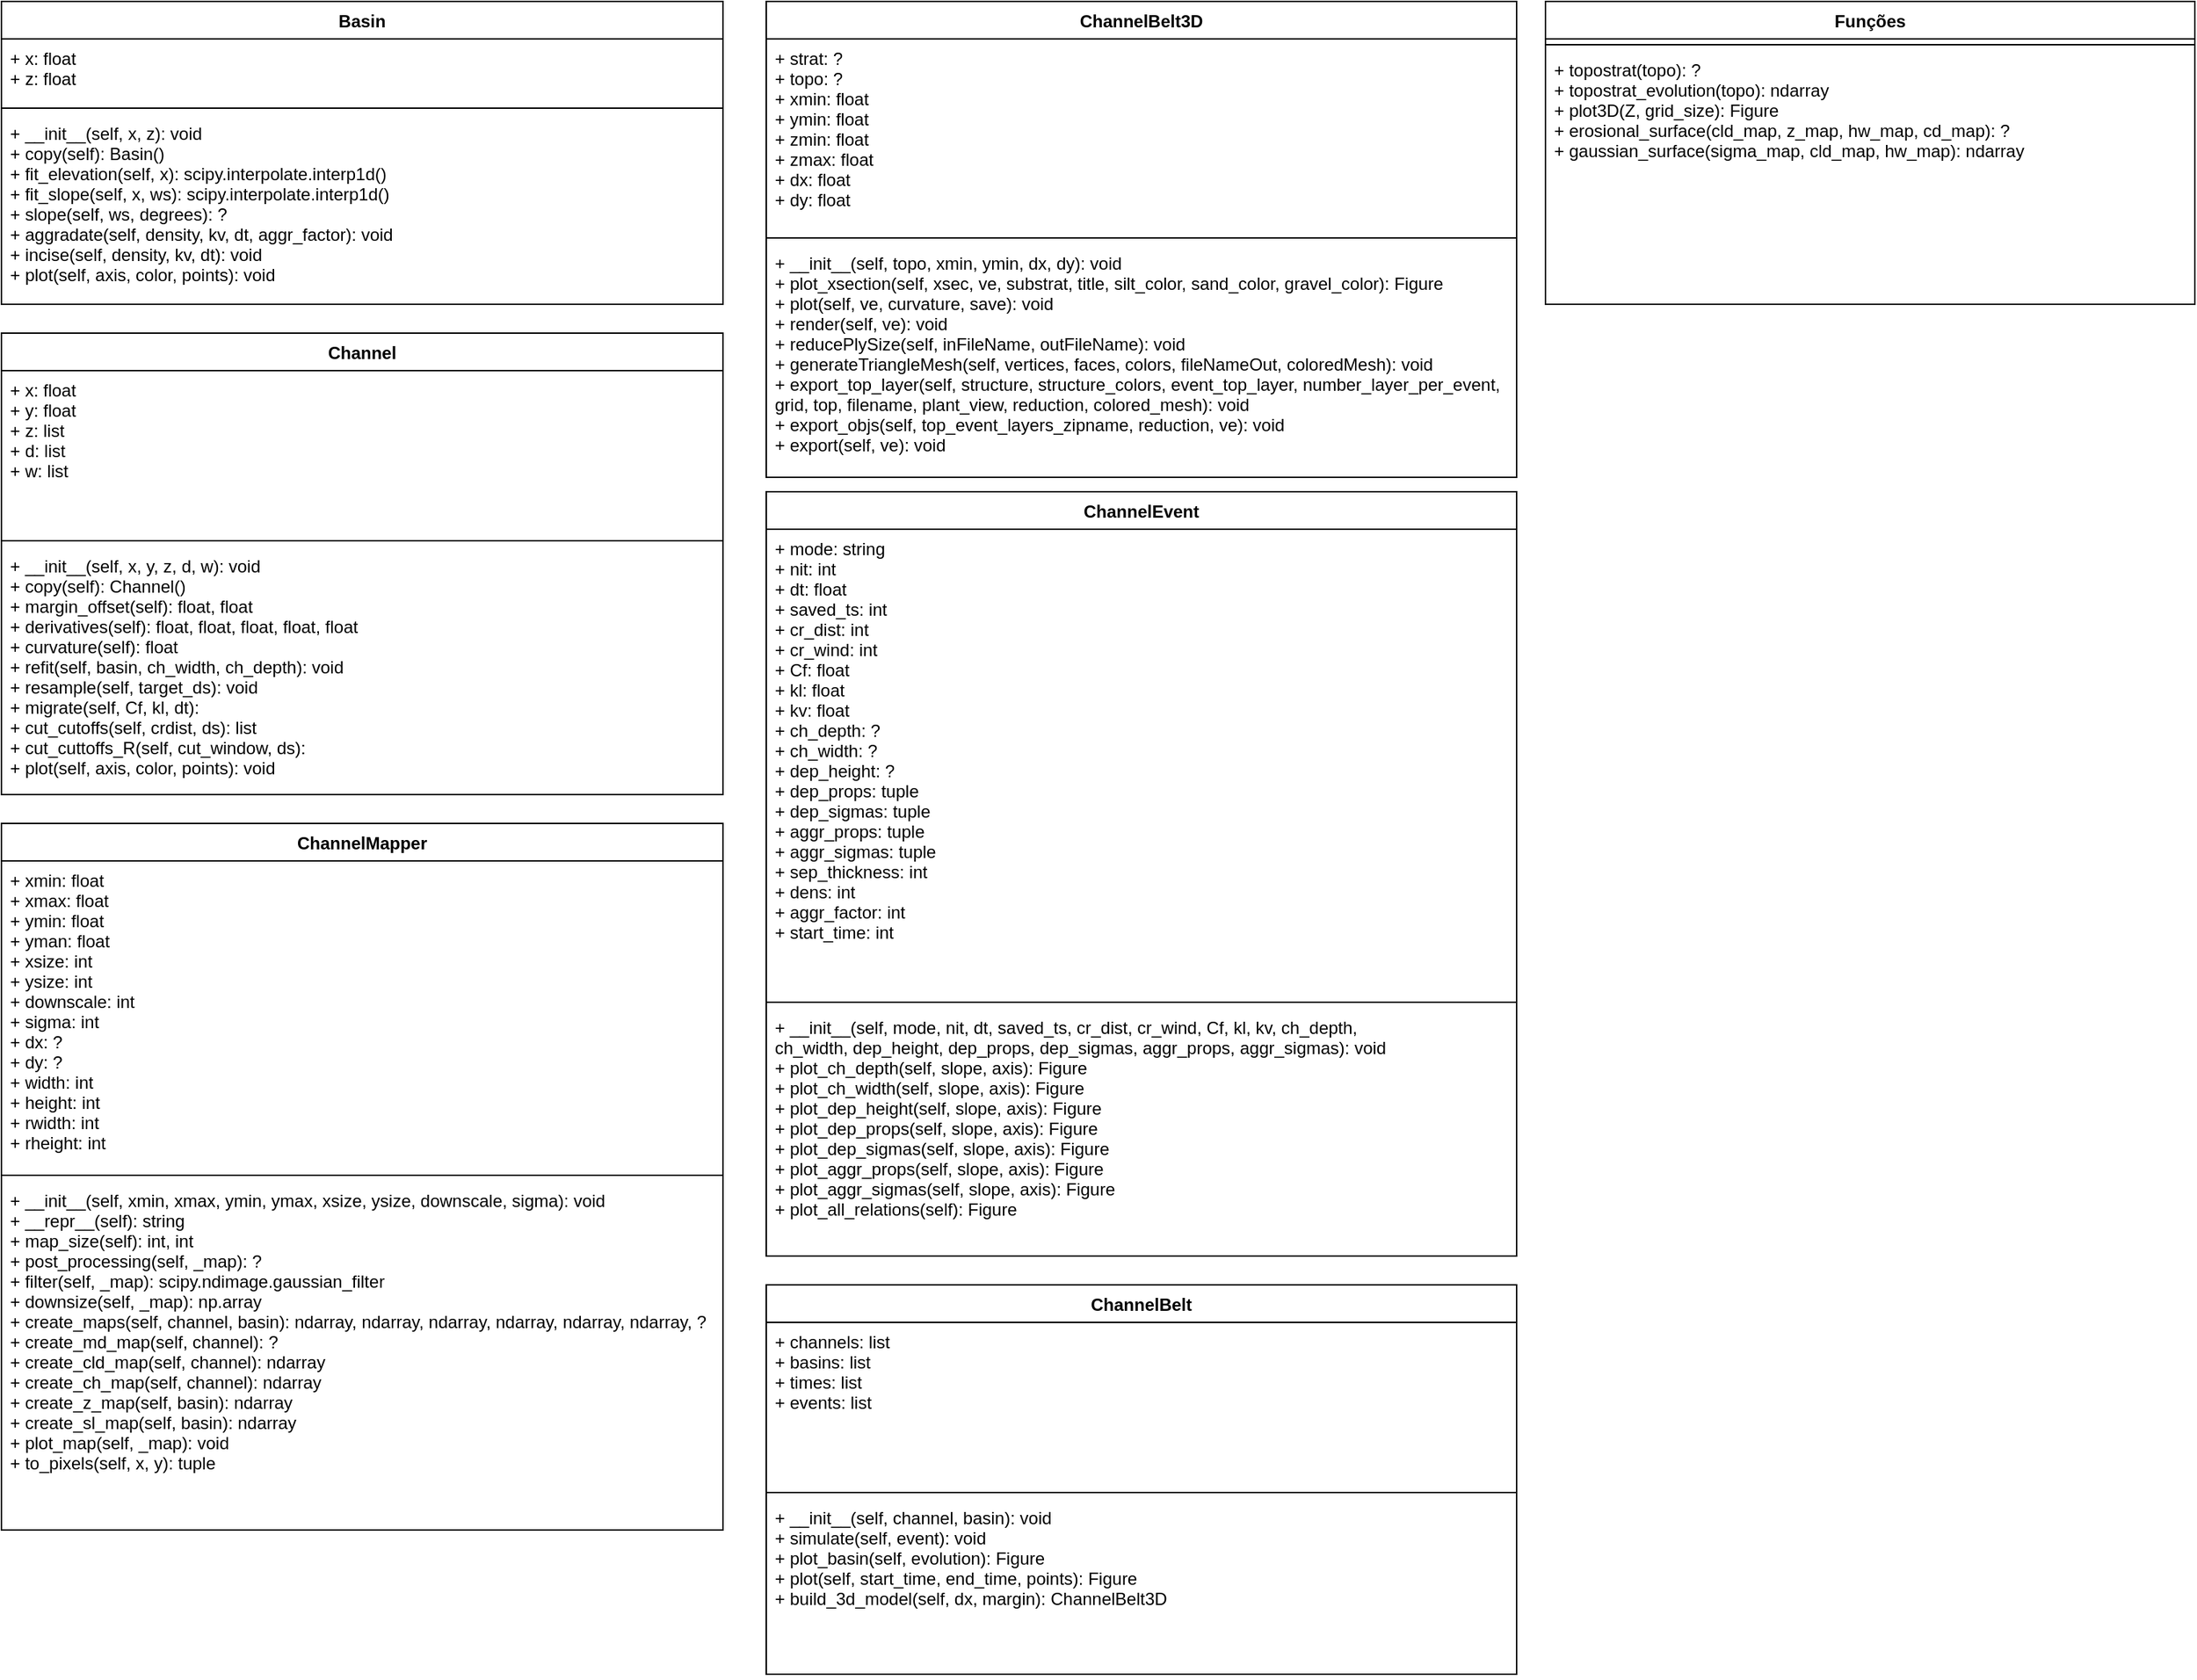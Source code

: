 <mxfile version="18.0.1" type="device" pages="3"><diagram id="bA3BXmwAqKgMqp90AmTi" name="meanderpy-classes"><mxGraphModel dx="1422" dy="1265" grid="1" gridSize="10" guides="1" tooltips="1" connect="1" arrows="1" fold="1" page="0" pageScale="1" pageWidth="850" pageHeight="1100" math="0" shadow="0"><root><mxCell id="0"/><mxCell id="1" parent="0"/><mxCell id="NzDVO6YcpJ-1LxDoP3iM-1" value="Basin" style="swimlane;fontStyle=1;align=center;verticalAlign=top;childLayout=stackLayout;horizontal=1;startSize=26;horizontalStack=0;resizeParent=1;resizeParentMax=0;resizeLast=0;collapsible=1;marginBottom=0;" parent="1" vertex="1"><mxGeometry x="40" y="-80" width="500" height="210" as="geometry"><mxRectangle x="40" y="40" width="70" height="26" as="alternateBounds"/></mxGeometry></mxCell><mxCell id="NzDVO6YcpJ-1LxDoP3iM-2" value="+ x: float&#10;+ z: float" style="text;strokeColor=none;fillColor=none;align=left;verticalAlign=top;spacingLeft=4;spacingRight=4;overflow=hidden;rotatable=0;points=[[0,0.5],[1,0.5]];portConstraint=eastwest;fontStyle=0" parent="NzDVO6YcpJ-1LxDoP3iM-1" vertex="1"><mxGeometry y="26" width="500" height="44" as="geometry"/></mxCell><mxCell id="NzDVO6YcpJ-1LxDoP3iM-3" value="" style="line;strokeWidth=1;fillColor=none;align=left;verticalAlign=middle;spacingTop=-1;spacingLeft=3;spacingRight=3;rotatable=0;labelPosition=right;points=[];portConstraint=eastwest;" parent="NzDVO6YcpJ-1LxDoP3iM-1" vertex="1"><mxGeometry y="70" width="500" height="8" as="geometry"/></mxCell><mxCell id="NzDVO6YcpJ-1LxDoP3iM-4" value="+ __init__(self, x, z): void&#10;+ copy(self): Basin()&#10;+ fit_elevation(self, x): scipy.interpolate.interp1d()&#10;+ fit_slope(self, x, ws): scipy.interpolate.interp1d()&#10;+ slope(self, ws, degrees): ?&#10;+ aggradate(self, density, kv, dt, aggr_factor): void&#10;+ incise(self, density, kv, dt): void&#10;+ plot(self, axis, color, points): void&#10;&#10;" style="text;strokeColor=none;fillColor=none;align=left;verticalAlign=top;spacingLeft=4;spacingRight=4;overflow=hidden;rotatable=0;points=[[0,0.5],[1,0.5]];portConstraint=eastwest;fontStyle=0" parent="NzDVO6YcpJ-1LxDoP3iM-1" vertex="1"><mxGeometry y="78" width="500" height="132" as="geometry"/></mxCell><mxCell id="5RYWLEer1HAJKD5y5F62-2" value="Channel" style="swimlane;fontStyle=1;align=center;verticalAlign=top;childLayout=stackLayout;horizontal=1;startSize=26;horizontalStack=0;resizeParent=1;resizeParentMax=0;resizeLast=0;collapsible=1;marginBottom=0;" parent="1" vertex="1"><mxGeometry x="40" y="150" width="500" height="320" as="geometry"><mxRectangle x="40" y="40" width="70" height="26" as="alternateBounds"/></mxGeometry></mxCell><mxCell id="5RYWLEer1HAJKD5y5F62-3" value="+ x: float&#10;+ y: float&#10;+ z: list&#10;+ d: list&#10;+ w: list" style="text;strokeColor=none;fillColor=none;align=left;verticalAlign=top;spacingLeft=4;spacingRight=4;overflow=hidden;rotatable=0;points=[[0,0.5],[1,0.5]];portConstraint=eastwest;fontStyle=0" parent="5RYWLEer1HAJKD5y5F62-2" vertex="1"><mxGeometry y="26" width="500" height="114" as="geometry"/></mxCell><mxCell id="5RYWLEer1HAJKD5y5F62-4" value="" style="line;strokeWidth=1;fillColor=none;align=left;verticalAlign=middle;spacingTop=-1;spacingLeft=3;spacingRight=3;rotatable=0;labelPosition=right;points=[];portConstraint=eastwest;" parent="5RYWLEer1HAJKD5y5F62-2" vertex="1"><mxGeometry y="140" width="500" height="8" as="geometry"/></mxCell><mxCell id="5RYWLEer1HAJKD5y5F62-5" value="+ __init__(self, x, y, z, d, w): void&#10;+ copy(self): Channel()&#10;+ margin_offset(self): float, float&#10;+ derivatives(self): float, float, float, float, float&#10;+ curvature(self): float&#10;+ refit(self, basin, ch_width, ch_depth): void&#10;+ resample(self, target_ds): void&#10;+ migrate(self, Cf, kl, dt):&#10;+ cut_cutoffs(self, crdist, ds): list&#10;+ cut_cuttoffs_R(self, cut_window, ds):&#10;+ plot(self, axis, color, points): void&#10;" style="text;strokeColor=none;fillColor=none;align=left;verticalAlign=top;spacingLeft=4;spacingRight=4;overflow=hidden;rotatable=0;points=[[0,0.5],[1,0.5]];portConstraint=eastwest;fontStyle=0" parent="5RYWLEer1HAJKD5y5F62-2" vertex="1"><mxGeometry y="148" width="500" height="172" as="geometry"/></mxCell><mxCell id="5RYWLEer1HAJKD5y5F62-9" value="ChannelMapper" style="swimlane;fontStyle=1;align=center;verticalAlign=top;childLayout=stackLayout;horizontal=1;startSize=26;horizontalStack=0;resizeParent=1;resizeParentMax=0;resizeLast=0;collapsible=1;marginBottom=0;" parent="1" vertex="1"><mxGeometry x="40" y="490" width="500" height="490" as="geometry"><mxRectangle x="40" y="40" width="70" height="26" as="alternateBounds"/></mxGeometry></mxCell><mxCell id="5RYWLEer1HAJKD5y5F62-10" value="+ xmin: float&#10;+ xmax: float&#10;+ ymin: float&#10;+ yman: float&#10;+ xsize: int&#10;+ ysize: int&#10;+ downscale: int&#10;+ sigma: int&#10;+ dx: ?&#10;+ dy: ?&#10;+ width: int&#10;+ height: int&#10;+ rwidth: int&#10;+ rheight: int" style="text;strokeColor=none;fillColor=none;align=left;verticalAlign=top;spacingLeft=4;spacingRight=4;overflow=hidden;rotatable=0;points=[[0,0.5],[1,0.5]];portConstraint=eastwest;fontStyle=0" parent="5RYWLEer1HAJKD5y5F62-9" vertex="1"><mxGeometry y="26" width="500" height="214" as="geometry"/></mxCell><mxCell id="5RYWLEer1HAJKD5y5F62-11" value="" style="line;strokeWidth=1;fillColor=none;align=left;verticalAlign=middle;spacingTop=-1;spacingLeft=3;spacingRight=3;rotatable=0;labelPosition=right;points=[];portConstraint=eastwest;" parent="5RYWLEer1HAJKD5y5F62-9" vertex="1"><mxGeometry y="240" width="500" height="8" as="geometry"/></mxCell><mxCell id="5RYWLEer1HAJKD5y5F62-12" value="+ __init__(self, xmin, xmax, ymin, ymax, xsize, ysize, downscale, sigma): void&#10;+ __repr__(self): string&#10;+ map_size(self): int, int&#10;+ post_processing(self, _map): ?&#10;+ filter(self, _map): scipy.ndimage.gaussian_filter&#10;+ downsize(self, _map): np.array&#10;+ create_maps(self, channel, basin): ndarray, ndarray, ndarray, ndarray, ndarray, ndarray, ?&#10;+ create_md_map(self, channel): ?&#10;+ create_cld_map(self, channel): ndarray&#10;+ create_ch_map(self, channel): ndarray&#10;+ create_z_map(self, basin): ndarray&#10;+ create_sl_map(self, basin): ndarray&#10;+ plot_map(self, _map): void&#10;+ to_pixels(self, x, y): tuple" style="text;strokeColor=none;fillColor=none;align=left;verticalAlign=top;spacingLeft=4;spacingRight=4;overflow=hidden;rotatable=0;points=[[0,0.5],[1,0.5]];portConstraint=eastwest;fontStyle=0" parent="5RYWLEer1HAJKD5y5F62-9" vertex="1"><mxGeometry y="248" width="500" height="242" as="geometry"/></mxCell><mxCell id="5RYWLEer1HAJKD5y5F62-13" value="Funções" style="swimlane;fontStyle=1;align=center;verticalAlign=top;childLayout=stackLayout;horizontal=1;startSize=26;horizontalStack=0;resizeParent=1;resizeParentMax=0;resizeLast=0;collapsible=1;marginBottom=0;" parent="1" vertex="1"><mxGeometry x="1110" y="-80" width="450" height="210" as="geometry"><mxRectangle x="40" y="40" width="70" height="26" as="alternateBounds"/></mxGeometry></mxCell><mxCell id="5RYWLEer1HAJKD5y5F62-15" value="" style="line;strokeWidth=1;fillColor=none;align=left;verticalAlign=middle;spacingTop=-1;spacingLeft=3;spacingRight=3;rotatable=0;labelPosition=right;points=[];portConstraint=eastwest;" parent="5RYWLEer1HAJKD5y5F62-13" vertex="1"><mxGeometry y="26" width="450" height="8" as="geometry"/></mxCell><mxCell id="5RYWLEer1HAJKD5y5F62-16" value="+ topostrat(topo): ?&#10;+ topostrat_evolution(topo): ndarray&#10;+ plot3D(Z, grid_size): Figure&#10;+ erosional_surface(cld_map, z_map, hw_map, cd_map): ?&#10;+ gaussian_surface(sigma_map, cld_map, hw_map): ndarray" style="text;strokeColor=none;fillColor=none;align=left;verticalAlign=top;spacingLeft=4;spacingRight=4;overflow=hidden;rotatable=0;points=[[0,0.5],[1,0.5]];portConstraint=eastwest;fontStyle=0" parent="5RYWLEer1HAJKD5y5F62-13" vertex="1"><mxGeometry y="34" width="450" height="176" as="geometry"/></mxCell><mxCell id="gbvBqNrmh7oZybf7pAD2-1" value="ChannelEvent" style="swimlane;fontStyle=1;align=center;verticalAlign=top;childLayout=stackLayout;horizontal=1;startSize=26;horizontalStack=0;resizeParent=1;resizeParentMax=0;resizeLast=0;collapsible=1;marginBottom=0;" parent="1" vertex="1"><mxGeometry x="570" y="260" width="520" height="530" as="geometry"><mxRectangle x="40" y="40" width="70" height="26" as="alternateBounds"/></mxGeometry></mxCell><mxCell id="gbvBqNrmh7oZybf7pAD2-2" value="+ mode: string&#10;+ nit: int&#10;+ dt: float&#10;+ saved_ts: int&#10;+ cr_dist: int&#10;+ cr_wind: int&#10;+ Cf: float&#10;+ kl: float&#10;+ kv: float&#10;+ ch_depth: ?&#10;+ ch_width: ?&#10;+ dep_height: ?&#10;+ dep_props: tuple&#10;+ dep_sigmas: tuple&#10;+ aggr_props: tuple&#10;+ aggr_sigmas: tuple&#10;+ sep_thickness: int&#10;+ dens: int&#10;+ aggr_factor: int&#10;+ start_time: int" style="text;strokeColor=none;fillColor=none;align=left;verticalAlign=top;spacingLeft=4;spacingRight=4;overflow=hidden;rotatable=0;points=[[0,0.5],[1,0.5]];portConstraint=eastwest;fontStyle=0" parent="gbvBqNrmh7oZybf7pAD2-1" vertex="1"><mxGeometry y="26" width="520" height="324" as="geometry"/></mxCell><mxCell id="gbvBqNrmh7oZybf7pAD2-3" value="" style="line;strokeWidth=1;fillColor=none;align=left;verticalAlign=middle;spacingTop=-1;spacingLeft=3;spacingRight=3;rotatable=0;labelPosition=right;points=[];portConstraint=eastwest;" parent="gbvBqNrmh7oZybf7pAD2-1" vertex="1"><mxGeometry y="350" width="520" height="8" as="geometry"/></mxCell><mxCell id="gbvBqNrmh7oZybf7pAD2-4" value="+ __init__(self, mode, nit, dt, saved_ts, cr_dist, cr_wind, Cf, kl, kv, ch_depth,&#10;ch_width, dep_height, dep_props, dep_sigmas, aggr_props, aggr_sigmas): void&#10;+ plot_ch_depth(self, slope, axis): Figure&#10;+ plot_ch_width(self, slope, axis): Figure&#10;+ plot_dep_height(self, slope, axis): Figure&#10;+ plot_dep_props(self, slope, axis): Figure&#10;+ plot_dep_sigmas(self, slope, axis): Figure&#10;+ plot_aggr_props(self, slope, axis): Figure&#10;+ plot_aggr_sigmas(self, slope, axis): Figure&#10;+ plot_all_relations(self): Figure" style="text;strokeColor=none;fillColor=none;align=left;verticalAlign=top;spacingLeft=4;spacingRight=4;overflow=hidden;rotatable=0;points=[[0,0.5],[1,0.5]];portConstraint=eastwest;fontStyle=0" parent="gbvBqNrmh7oZybf7pAD2-1" vertex="1"><mxGeometry y="358" width="520" height="172" as="geometry"/></mxCell><mxCell id="gbvBqNrmh7oZybf7pAD2-6" value="ChannelBelt" style="swimlane;fontStyle=1;align=center;verticalAlign=top;childLayout=stackLayout;horizontal=1;startSize=26;horizontalStack=0;resizeParent=1;resizeParentMax=0;resizeLast=0;collapsible=1;marginBottom=0;" parent="1" vertex="1"><mxGeometry x="570" y="810" width="520" height="270" as="geometry"><mxRectangle x="40" y="40" width="70" height="26" as="alternateBounds"/></mxGeometry></mxCell><mxCell id="gbvBqNrmh7oZybf7pAD2-7" value="+ channels: list&#10;+ basins: list&#10;+ times: list&#10;+ events: list" style="text;strokeColor=none;fillColor=none;align=left;verticalAlign=top;spacingLeft=4;spacingRight=4;overflow=hidden;rotatable=0;points=[[0,0.5],[1,0.5]];portConstraint=eastwest;fontStyle=0" parent="gbvBqNrmh7oZybf7pAD2-6" vertex="1"><mxGeometry y="26" width="520" height="114" as="geometry"/></mxCell><mxCell id="gbvBqNrmh7oZybf7pAD2-8" value="" style="line;strokeWidth=1;fillColor=none;align=left;verticalAlign=middle;spacingTop=-1;spacingLeft=3;spacingRight=3;rotatable=0;labelPosition=right;points=[];portConstraint=eastwest;" parent="gbvBqNrmh7oZybf7pAD2-6" vertex="1"><mxGeometry y="140" width="520" height="8" as="geometry"/></mxCell><mxCell id="gbvBqNrmh7oZybf7pAD2-9" value="+ __init__(self, channel, basin): void&#10;+ simulate(self, event): void&#10;+ plot_basin(self, evolution): Figure&#10;+ plot(self, start_time, end_time, points): Figure&#10;+ build_3d_model(self, dx, margin): ChannelBelt3D" style="text;strokeColor=none;fillColor=none;align=left;verticalAlign=top;spacingLeft=4;spacingRight=4;overflow=hidden;rotatable=0;points=[[0,0.5],[1,0.5]];portConstraint=eastwest;fontStyle=0" parent="gbvBqNrmh7oZybf7pAD2-6" vertex="1"><mxGeometry y="148" width="520" height="122" as="geometry"/></mxCell><mxCell id="gbvBqNrmh7oZybf7pAD2-10" value="ChannelBelt3D" style="swimlane;fontStyle=1;align=center;verticalAlign=top;childLayout=stackLayout;horizontal=1;startSize=26;horizontalStack=0;resizeParent=1;resizeParentMax=0;resizeLast=0;collapsible=1;marginBottom=0;" parent="1" vertex="1"><mxGeometry x="570" y="-80" width="520" height="330" as="geometry"><mxRectangle x="40" y="40" width="70" height="26" as="alternateBounds"/></mxGeometry></mxCell><mxCell id="gbvBqNrmh7oZybf7pAD2-11" value="+ strat: ?&#10;+ topo: ?&#10;+ xmin: float&#10;+ ymin: float&#10;+ zmin: float&#10;+ zmax: float&#10;+ dx: float&#10;+ dy: float&#10;" style="text;strokeColor=none;fillColor=none;align=left;verticalAlign=top;spacingLeft=4;spacingRight=4;overflow=hidden;rotatable=0;points=[[0,0.5],[1,0.5]];portConstraint=eastwest;fontStyle=0" parent="gbvBqNrmh7oZybf7pAD2-10" vertex="1"><mxGeometry y="26" width="520" height="134" as="geometry"/></mxCell><mxCell id="gbvBqNrmh7oZybf7pAD2-12" value="" style="line;strokeWidth=1;fillColor=none;align=left;verticalAlign=middle;spacingTop=-1;spacingLeft=3;spacingRight=3;rotatable=0;labelPosition=right;points=[];portConstraint=eastwest;" parent="gbvBqNrmh7oZybf7pAD2-10" vertex="1"><mxGeometry y="160" width="520" height="8" as="geometry"/></mxCell><mxCell id="gbvBqNrmh7oZybf7pAD2-13" value="+ __init__(self, topo, xmin, ymin, dx, dy): void&#10;+ plot_xsection(self, xsec, ve, substrat, title, silt_color, sand_color, gravel_color): Figure&#10;+ plot(self, ve, curvature, save): void&#10;+ render(self, ve): void&#10;+ reducePlySize(self, inFileName, outFileName): void&#10;+ generateTriangleMesh(self, vertices, faces, colors, fileNameOut, coloredMesh): void&#10;+ export_top_layer(self, structure, structure_colors, event_top_layer, number_layer_per_event, &#10;grid, top, filename, plant_view, reduction, colored_mesh): void&#10;+ export_objs(self, top_event_layers_zipname, reduction, ve): void&#10;+ export(self, ve): void" style="text;strokeColor=none;fillColor=none;align=left;verticalAlign=top;spacingLeft=4;spacingRight=4;overflow=hidden;rotatable=0;points=[[0,0.5],[1,0.5]];portConstraint=eastwest;fontStyle=0" parent="gbvBqNrmh7oZybf7pAD2-10" vertex="1"><mxGeometry y="168" width="520" height="162" as="geometry"/></mxCell></root></mxGraphModel></diagram><diagram id="_IzMGH3YBuGIJVSuk3Iy" name="runner-classes"><mxGraphModel dx="1422" dy="865" grid="1" gridSize="10" guides="1" tooltips="1" connect="1" arrows="1" fold="1" page="1" pageScale="1" pageWidth="827" pageHeight="1169" math="0" shadow="0"><root><mxCell id="0"/><mxCell id="1" parent="0"/><mxCell id="AhbICAMQeEcDUj6Y3TzC-1" value="Functions" style="swimlane;fontStyle=1;align=center;verticalAlign=top;childLayout=stackLayout;horizontal=1;startSize=26;horizontalStack=0;resizeParent=1;resizeParentMax=0;resizeLast=0;collapsible=1;marginBottom=0;" vertex="1" parent="1"><mxGeometry x="40" y="40" width="350" height="140" as="geometry"/></mxCell><mxCell id="AhbICAMQeEcDUj6Y3TzC-3" value="" style="line;strokeWidth=1;fillColor=none;align=left;verticalAlign=middle;spacingTop=-1;spacingLeft=3;spacingRight=3;rotatable=0;labelPosition=right;points=[];portConstraint=eastwest;" vertex="1" parent="AhbICAMQeEcDUj6Y3TzC-1"><mxGeometry y="26" width="350" height="8" as="geometry"/></mxCell><mxCell id="AhbICAMQeEcDUj6Y3TzC-4" value="+ create_tabular_param(param): si.interp1d&#10;+ correctRoots(rootsX, rootsY, yMin, yMax): float, float&#10;+ b_spline_eval(param, l, dx, degree): list, list&#10;+ plot2D(x, y, title, ylabel): void&#10;+ zipFilesInDir(dirName, zipFileName, filter): void" style="text;strokeColor=none;fillColor=none;align=left;verticalAlign=top;spacingLeft=4;spacingRight=4;overflow=hidden;rotatable=0;points=[[0,0.5],[1,0.5]];portConstraint=eastwest;" vertex="1" parent="AhbICAMQeEcDUj6Y3TzC-1"><mxGeometry y="34" width="350" height="106" as="geometry"/></mxCell></root></mxGraphModel></diagram><diagram id="HIRai2JmzJe5JVoNpAnY" name="meanderpy-activity"><mxGraphModel dx="1422" dy="865" grid="1" gridSize="10" guides="1" tooltips="1" connect="1" arrows="1" fold="1" page="0" pageScale="1" pageWidth="827" pageHeight="1169" math="0" shadow="0"><root><mxCell id="0"/><mxCell id="1" parent="0"/><mxCell id="5ov6-PPb3FMFtUJs8cAd-4" value="Begin&lt;br&gt;(runner.py)" style="text;html=1;strokeColor=none;fillColor=none;align=center;verticalAlign=middle;whiteSpace=wrap;rounded=0;" vertex="1" parent="1"><mxGeometry x="430" y="20" width="60" height="30" as="geometry"/></mxCell><mxCell id="5ov6-PPb3FMFtUJs8cAd-7" style="edgeStyle=orthogonalEdgeStyle;rounded=0;orthogonalLoop=1;jettySize=auto;html=1;exitX=0.5;exitY=1;exitDx=0;exitDy=0;" edge="1" parent="1" source="5ov6-PPb3FMFtUJs8cAd-6"><mxGeometry relative="1" as="geometry"><mxPoint x="390" y="80" as="targetPoint"/></mxGeometry></mxCell><mxCell id="5ov6-PPb3FMFtUJs8cAd-6" value="" style="ellipse;whiteSpace=wrap;html=1;aspect=fixed;" vertex="1" parent="1"><mxGeometry x="380" y="30" width="20" height="20" as="geometry"/></mxCell><mxCell id="5ov6-PPb3FMFtUJs8cAd-9" style="edgeStyle=orthogonalEdgeStyle;rounded=0;orthogonalLoop=1;jettySize=auto;html=1;" edge="1" parent="1" source="5ov6-PPb3FMFtUJs8cAd-8" target="5ov6-PPb3FMFtUJs8cAd-10"><mxGeometry relative="1" as="geometry"><mxPoint x="390" y="180" as="targetPoint"/></mxGeometry></mxCell><mxCell id="5ov6-PPb3FMFtUJs8cAd-8" value="Load channels, events and config JSON files" style="rounded=0;whiteSpace=wrap;html=1;" vertex="1" parent="1"><mxGeometry x="330" y="80" width="120" height="60" as="geometry"/></mxCell><mxCell id="5ov6-PPb3FMFtUJs8cAd-11" style="edgeStyle=orthogonalEdgeStyle;rounded=0;orthogonalLoop=1;jettySize=auto;html=1;" edge="1" parent="1" source="5ov6-PPb3FMFtUJs8cAd-10"><mxGeometry relative="1" as="geometry"><mxPoint x="390" y="280" as="targetPoint"/></mxGeometry></mxCell><mxCell id="5ov6-PPb3FMFtUJs8cAd-10" value="Load width, length, elevation, sinuosity, slope, channel(x,y), basin(x,z) and preview from JSON" style="rounded=0;whiteSpace=wrap;html=1;" vertex="1" parent="1"><mxGeometry x="330" y="170" width="120" height="80" as="geometry"/></mxCell><mxCell id="5ov6-PPb3FMFtUJs8cAd-14" style="edgeStyle=orthogonalEdgeStyle;rounded=0;orthogonalLoop=1;jettySize=auto;html=1;" edge="1" parent="1" source="5ov6-PPb3FMFtUJs8cAd-13"><mxGeometry relative="1" as="geometry"><mxPoint x="260" y="320" as="targetPoint"/></mxGeometry></mxCell><mxCell id="5ov6-PPb3FMFtUJs8cAd-15" style="edgeStyle=orthogonalEdgeStyle;rounded=0;orthogonalLoop=1;jettySize=auto;html=1;" edge="1" parent="1" source="5ov6-PPb3FMFtUJs8cAd-13"><mxGeometry relative="1" as="geometry"><mxPoint x="390" y="400" as="targetPoint"/></mxGeometry></mxCell><mxCell id="5ov6-PPb3FMFtUJs8cAd-13" value="" style="rhombus;whiteSpace=wrap;html=1;" vertex="1" parent="1"><mxGeometry x="350" y="280" width="80" height="80" as="geometry"/></mxCell><mxCell id="5ov6-PPb3FMFtUJs8cAd-17" value="preview == False" style="text;html=1;strokeColor=none;fillColor=none;align=center;verticalAlign=middle;whiteSpace=wrap;rounded=0;" vertex="1" parent="1"><mxGeometry x="390" y="360" width="110" height="30" as="geometry"/></mxCell><mxCell id="5ov6-PPb3FMFtUJs8cAd-18" value="preview == True" style="text;html=1;strokeColor=none;fillColor=none;align=center;verticalAlign=middle;whiteSpace=wrap;rounded=0;" vertex="1" parent="1"><mxGeometry x="270" y="289" width="90" height="30" as="geometry"/></mxCell><mxCell id="5ov6-PPb3FMFtUJs8cAd-21" style="edgeStyle=orthogonalEdgeStyle;rounded=0;orthogonalLoop=1;jettySize=auto;html=1;entryX=0.5;entryY=0;entryDx=0;entryDy=0;" edge="1" parent="1" source="5ov6-PPb3FMFtUJs8cAd-19" target="5ov6-PPb3FMFtUJs8cAd-22"><mxGeometry relative="1" as="geometry"><mxPoint x="200" y="400" as="targetPoint"/></mxGeometry></mxCell><mxCell id="5ov6-PPb3FMFtUJs8cAd-19" value="Plot 2D (matplotlib) using channel and basin" style="rounded=0;whiteSpace=wrap;html=1;" vertex="1" parent="1"><mxGeometry x="140" y="290" width="120" height="60" as="geometry"/></mxCell><mxCell id="5ov6-PPb3FMFtUJs8cAd-25" style="edgeStyle=orthogonalEdgeStyle;rounded=0;orthogonalLoop=1;jettySize=auto;html=1;" edge="1" parent="1" source="5ov6-PPb3FMFtUJs8cAd-20"><mxGeometry relative="1" as="geometry"><mxPoint x="390" y="500" as="targetPoint"/></mxGeometry></mxCell><mxCell id="5ov6-PPb3FMFtUJs8cAd-20" value="channel = mp.Channel()" style="rounded=0;whiteSpace=wrap;html=1;" vertex="1" parent="1"><mxGeometry x="330" y="400" width="120" height="60" as="geometry"/></mxCell><mxCell id="5ov6-PPb3FMFtUJs8cAd-24" style="edgeStyle=orthogonalEdgeStyle;rounded=0;orthogonalLoop=1;jettySize=auto;html=1;entryX=0;entryY=0.5;entryDx=0;entryDy=0;" edge="1" parent="1" source="5ov6-PPb3FMFtUJs8cAd-22" target="5ov6-PPb3FMFtUJs8cAd-20"><mxGeometry relative="1" as="geometry"/></mxCell><mxCell id="5ov6-PPb3FMFtUJs8cAd-22" value="" style="ellipse;whiteSpace=wrap;html=1;aspect=fixed;" vertex="1" parent="1"><mxGeometry x="190" y="420" width="20" height="20" as="geometry"/></mxCell><mxCell id="5ov6-PPb3FMFtUJs8cAd-27" style="edgeStyle=orthogonalEdgeStyle;rounded=0;orthogonalLoop=1;jettySize=auto;html=1;" edge="1" parent="1" source="5ov6-PPb3FMFtUJs8cAd-26"><mxGeometry relative="1" as="geometry"><mxPoint x="390" y="600" as="targetPoint"/></mxGeometry></mxCell><mxCell id="5ov6-PPb3FMFtUJs8cAd-26" value="basin = mp.Basin()" style="rounded=0;whiteSpace=wrap;html=1;" vertex="1" parent="1"><mxGeometry x="330" y="500" width="120" height="60" as="geometry"/></mxCell><mxCell id="5ov6-PPb3FMFtUJs8cAd-43" style="edgeStyle=orthogonalEdgeStyle;rounded=0;orthogonalLoop=1;jettySize=auto;html=1;" edge="1" parent="1" source="5ov6-PPb3FMFtUJs8cAd-28"><mxGeometry relative="1" as="geometry"><mxPoint x="390" y="710" as="targetPoint"/></mxGeometry></mxCell><mxCell id="5ov6-PPb3FMFtUJs8cAd-28" value="Create events (list)" style="rounded=0;whiteSpace=wrap;html=1;" vertex="1" parent="1"><mxGeometry x="330" y="603" width="120" height="60" as="geometry"/></mxCell><mxCell id="5ov6-PPb3FMFtUJs8cAd-38" value="events:List" style="swimlane;fontStyle=0;childLayout=stackLayout;horizontal=1;startSize=26;fillColor=none;horizontalStack=0;resizeParent=1;resizeParentMax=0;resizeLast=0;collapsible=1;marginBottom=0;" vertex="1" parent="1"><mxGeometry x="650" y="500" width="140" height="240" as="geometry"><mxRectangle x="650" y="500" width="90" height="26" as="alternateBounds"/></mxGeometry></mxCell><mxCell id="5ov6-PPb3FMFtUJs8cAd-41" value="+ nit&#10;+ saved_ts&#10;+ dt&#10;+ mode&#10;+ kv&#10;+ kl&#10;+ cr_dist&#10;+ cr_wind&#10;+ cr_depth&#10;+ ch_width&#10;+ dep_height&#10;+ aggr_props&#10;+ aggr_sigmas&#10;+ sep_thickness" style="text;strokeColor=none;fillColor=none;align=left;verticalAlign=top;spacingLeft=4;spacingRight=4;overflow=hidden;rotatable=0;points=[[0,0.5],[1,0.5]];portConstraint=eastwest;" vertex="1" parent="5ov6-PPb3FMFtUJs8cAd-38"><mxGeometry y="26" width="140" height="214" as="geometry"/></mxCell><mxCell id="5ov6-PPb3FMFtUJs8cAd-42" value="" style="endArrow=none;dashed=1;html=1;rounded=0;exitX=1;exitY=0.5;exitDx=0;exitDy=0;entryX=0;entryY=0.5;entryDx=0;entryDy=0;" edge="1" parent="1" source="5ov6-PPb3FMFtUJs8cAd-28" target="5ov6-PPb3FMFtUJs8cAd-41"><mxGeometry width="50" height="50" relative="1" as="geometry"><mxPoint x="460" y="620" as="sourcePoint"/><mxPoint x="510" y="570" as="targetPoint"/></mxGeometry></mxCell><mxCell id="5ov6-PPb3FMFtUJs8cAd-45" style="edgeStyle=orthogonalEdgeStyle;rounded=0;orthogonalLoop=1;jettySize=auto;html=1;" edge="1" parent="1" source="5ov6-PPb3FMFtUJs8cAd-44"><mxGeometry relative="1" as="geometry"><mxPoint x="390" y="810" as="targetPoint"/></mxGeometry></mxCell><mxCell id="5ov6-PPb3FMFtUJs8cAd-44" value="belt = mp.ChannelBelt()" style="rounded=0;whiteSpace=wrap;html=1;" vertex="1" parent="1"><mxGeometry x="330" y="710" width="120" height="60" as="geometry"/></mxCell><mxCell id="5ov6-PPb3FMFtUJs8cAd-47" style="edgeStyle=orthogonalEdgeStyle;rounded=0;orthogonalLoop=1;jettySize=auto;html=1;" edge="1" parent="1" source="5ov6-PPb3FMFtUJs8cAd-46"><mxGeometry relative="1" as="geometry"><mxPoint x="390" y="910" as="targetPoint"/></mxGeometry></mxCell><mxCell id="5ov6-PPb3FMFtUJs8cAd-46" value="Call belt.simulate() for all the events" style="rounded=0;whiteSpace=wrap;html=1;" vertex="1" parent="1"><mxGeometry x="330" y="810" width="120" height="60" as="geometry"/></mxCell><mxCell id="5ov6-PPb3FMFtUJs8cAd-52" style="edgeStyle=orthogonalEdgeStyle;rounded=0;orthogonalLoop=1;jettySize=auto;html=1;exitX=0.5;exitY=1;exitDx=0;exitDy=0;" edge="1" parent="1" source="5ov6-PPb3FMFtUJs8cAd-48" target="5ov6-PPb3FMFtUJs8cAd-53"><mxGeometry relative="1" as="geometry"><mxPoint x="390" y="1010" as="targetPoint"/></mxGeometry></mxCell><mxCell id="5ov6-PPb3FMFtUJs8cAd-48" value="Load attributes from config" style="rounded=0;whiteSpace=wrap;html=1;" vertex="1" parent="1"><mxGeometry x="330" y="910" width="120" height="60" as="geometry"/></mxCell><mxCell id="5ov6-PPb3FMFtUJs8cAd-49" value="" style="endArrow=none;dashed=1;html=1;rounded=0;exitX=1;exitY=0.5;exitDx=0;exitDy=0;entryX=0;entryY=0.5;entryDx=0;entryDy=0;" edge="1" parent="1"><mxGeometry width="50" height="50" relative="1" as="geometry"><mxPoint x="450" y="939.5" as="sourcePoint"/><mxPoint x="650" y="939.5" as="targetPoint"/></mxGeometry></mxCell><mxCell id="5ov6-PPb3FMFtUJs8cAd-50" value="config attributes" style="swimlane;fontStyle=0;childLayout=stackLayout;horizontal=1;startSize=26;fillColor=none;horizontalStack=0;resizeParent=1;resizeParentMax=0;resizeLast=0;collapsible=1;marginBottom=0;" vertex="1" parent="1"><mxGeometry x="650" y="820" width="140" height="170" as="geometry"><mxRectangle x="650" y="500" width="90" height="26" as="alternateBounds"/></mxGeometry></mxCell><mxCell id="5ov6-PPb3FMFtUJs8cAd-51" value="+ ve&#10;+ grid&#10;+ margin&#10;+ cross_sections&#10;+ show_sections&#10;+ preview&#10;+ title&#10;+ render&#10;+ export" style="text;strokeColor=none;fillColor=none;align=left;verticalAlign=top;spacingLeft=4;spacingRight=4;overflow=hidden;rotatable=0;points=[[0,0.5],[1,0.5]];portConstraint=eastwest;" vertex="1" parent="5ov6-PPb3FMFtUJs8cAd-50"><mxGeometry y="26" width="140" height="144" as="geometry"/></mxCell><mxCell id="5ov6-PPb3FMFtUJs8cAd-54" style="edgeStyle=orthogonalEdgeStyle;rounded=0;orthogonalLoop=1;jettySize=auto;html=1;exitX=0.5;exitY=1;exitDx=0;exitDy=0;" edge="1" parent="1" source="5ov6-PPb3FMFtUJs8cAd-53"><mxGeometry relative="1" as="geometry"><mxPoint x="390" y="1110" as="targetPoint"/></mxGeometry></mxCell><mxCell id="5ov6-PPb3FMFtUJs8cAd-53" value="model = belt.build_3d_model()" style="rounded=0;whiteSpace=wrap;html=1;" vertex="1" parent="1"><mxGeometry x="330" y="1010" width="120" height="60" as="geometry"/></mxCell><mxCell id="5ov6-PPb3FMFtUJs8cAd-56" style="edgeStyle=orthogonalEdgeStyle;rounded=0;orthogonalLoop=1;jettySize=auto;html=1;" edge="1" parent="1" source="5ov6-PPb3FMFtUJs8cAd-58"><mxGeometry relative="1" as="geometry"><mxPoint x="260" y="1150" as="targetPoint"/></mxGeometry></mxCell><mxCell id="5ov6-PPb3FMFtUJs8cAd-78" style="edgeStyle=orthogonalEdgeStyle;rounded=0;orthogonalLoop=1;jettySize=auto;html=1;exitX=0.5;exitY=1;exitDx=0;exitDy=0;entryX=0.5;entryY=0;entryDx=0;entryDy=0;" edge="1" parent="1" source="5ov6-PPb3FMFtUJs8cAd-58" target="5ov6-PPb3FMFtUJs8cAd-77"><mxGeometry relative="1" as="geometry"/></mxCell><mxCell id="5ov6-PPb3FMFtUJs8cAd-58" value="" style="rhombus;whiteSpace=wrap;html=1;" vertex="1" parent="1"><mxGeometry x="350" y="1110" width="80" height="80" as="geometry"/></mxCell><mxCell id="5ov6-PPb3FMFtUJs8cAd-59" value="show_sections == False" style="text;html=1;strokeColor=none;fillColor=none;align=center;verticalAlign=middle;whiteSpace=wrap;rounded=0;" vertex="1" parent="1"><mxGeometry x="400" y="1190" width="110" height="30" as="geometry"/></mxCell><mxCell id="5ov6-PPb3FMFtUJs8cAd-60" value="show_sections == True" style="text;html=1;strokeColor=none;fillColor=none;align=center;verticalAlign=middle;whiteSpace=wrap;rounded=0;" vertex="1" parent="1"><mxGeometry x="270" y="1119" width="90" height="30" as="geometry"/></mxCell><mxCell id="5ov6-PPb3FMFtUJs8cAd-61" style="edgeStyle=orthogonalEdgeStyle;rounded=0;orthogonalLoop=1;jettySize=auto;html=1;entryX=0.5;entryY=0;entryDx=0;entryDy=0;" edge="1" parent="1" source="5ov6-PPb3FMFtUJs8cAd-62" target="5ov6-PPb3FMFtUJs8cAd-65"><mxGeometry relative="1" as="geometry"><mxPoint x="200" y="1230" as="targetPoint"/></mxGeometry></mxCell><mxCell id="5ov6-PPb3FMFtUJs8cAd-62" value="Cria figuras e salva em PDF/SVG" style="rounded=0;whiteSpace=wrap;html=1;" vertex="1" parent="1"><mxGeometry x="140" y="1120" width="120" height="60" as="geometry"/></mxCell><mxCell id="5ov6-PPb3FMFtUJs8cAd-82" style="edgeStyle=orthogonalEdgeStyle;rounded=0;orthogonalLoop=1;jettySize=auto;html=1;exitX=0.5;exitY=1;exitDx=0;exitDy=0;" edge="1" parent="1" source="5ov6-PPb3FMFtUJs8cAd-66"><mxGeometry relative="1" as="geometry"><mxPoint x="390" y="1420" as="targetPoint"/></mxGeometry></mxCell><mxCell id="5ov6-PPb3FMFtUJs8cAd-99" style="edgeStyle=orthogonalEdgeStyle;rounded=0;orthogonalLoop=1;jettySize=auto;html=1;exitX=0;exitY=0.5;exitDx=0;exitDy=0;entryX=1;entryY=0.5;entryDx=0;entryDy=0;" edge="1" parent="1" source="5ov6-PPb3FMFtUJs8cAd-66" target="5ov6-PPb3FMFtUJs8cAd-93"><mxGeometry relative="1" as="geometry"/></mxCell><mxCell id="5ov6-PPb3FMFtUJs8cAd-66" value="" style="rhombus;whiteSpace=wrap;html=1;" vertex="1" parent="1"><mxGeometry x="350" y="1290" width="80" height="80" as="geometry"/></mxCell><mxCell id="5ov6-PPb3FMFtUJs8cAd-79" style="edgeStyle=orthogonalEdgeStyle;rounded=0;orthogonalLoop=1;jettySize=auto;html=1;exitX=1;exitY=0.5;exitDx=0;exitDy=0;entryX=0;entryY=0.5;entryDx=0;entryDy=0;" edge="1" parent="1" source="5ov6-PPb3FMFtUJs8cAd-65" target="5ov6-PPb3FMFtUJs8cAd-77"><mxGeometry relative="1" as="geometry"/></mxCell><mxCell id="5ov6-PPb3FMFtUJs8cAd-65" value="" style="ellipse;whiteSpace=wrap;html=1;aspect=fixed;" vertex="1" parent="1"><mxGeometry x="190" y="1230" width="20" height="20" as="geometry"/></mxCell><mxCell id="5ov6-PPb3FMFtUJs8cAd-80" style="edgeStyle=orthogonalEdgeStyle;rounded=0;orthogonalLoop=1;jettySize=auto;html=1;exitX=0.5;exitY=1;exitDx=0;exitDy=0;entryX=0.5;entryY=0;entryDx=0;entryDy=0;" edge="1" parent="1" source="5ov6-PPb3FMFtUJs8cAd-77" target="5ov6-PPb3FMFtUJs8cAd-66"><mxGeometry relative="1" as="geometry"/></mxCell><mxCell id="5ov6-PPb3FMFtUJs8cAd-77" value="" style="ellipse;whiteSpace=wrap;html=1;aspect=fixed;" vertex="1" parent="1"><mxGeometry x="380" y="1230" width="20" height="20" as="geometry"/></mxCell><mxCell id="5ov6-PPb3FMFtUJs8cAd-83" value="export == False" style="text;html=1;strokeColor=none;fillColor=none;align=center;verticalAlign=middle;whiteSpace=wrap;rounded=0;" vertex="1" parent="1"><mxGeometry x="400" y="1370" width="110" height="30" as="geometry"/></mxCell><mxCell id="5ov6-PPb3FMFtUJs8cAd-84" value="export == True" style="text;html=1;strokeColor=none;fillColor=none;align=center;verticalAlign=middle;whiteSpace=wrap;rounded=0;" vertex="1" parent="1"><mxGeometry x="260" y="1290" width="90" height="30" as="geometry"/></mxCell><mxCell id="5ov6-PPb3FMFtUJs8cAd-87" style="edgeStyle=orthogonalEdgeStyle;rounded=0;orthogonalLoop=1;jettySize=auto;html=1;exitX=0.5;exitY=1;exitDx=0;exitDy=0;entryX=0.5;entryY=0;entryDx=0;entryDy=0;" edge="1" parent="1" source="5ov6-PPb3FMFtUJs8cAd-85" target="5ov6-PPb3FMFtUJs8cAd-86"><mxGeometry relative="1" as="geometry"/></mxCell><mxCell id="5ov6-PPb3FMFtUJs8cAd-85" value="" style="ellipse;whiteSpace=wrap;html=1;aspect=fixed;" vertex="1" parent="1"><mxGeometry x="380" y="1420" width="20" height="20" as="geometry"/></mxCell><mxCell id="5ov6-PPb3FMFtUJs8cAd-89" style="edgeStyle=orthogonalEdgeStyle;rounded=0;orthogonalLoop=1;jettySize=auto;html=1;exitX=0.5;exitY=1;exitDx=0;exitDy=0;entryX=0.5;entryY=0;entryDx=0;entryDy=0;" edge="1" parent="1" source="5ov6-PPb3FMFtUJs8cAd-86" target="5ov6-PPb3FMFtUJs8cAd-103"><mxGeometry relative="1" as="geometry"><mxPoint x="390" y="1620" as="targetPoint"/></mxGeometry></mxCell><mxCell id="5ov6-PPb3FMFtUJs8cAd-101" style="edgeStyle=orthogonalEdgeStyle;rounded=0;orthogonalLoop=1;jettySize=auto;html=1;exitX=0;exitY=0.5;exitDx=0;exitDy=0;entryX=1;entryY=0.5;entryDx=0;entryDy=0;" edge="1" parent="1" source="5ov6-PPb3FMFtUJs8cAd-86" target="5ov6-PPb3FMFtUJs8cAd-100"><mxGeometry relative="1" as="geometry"/></mxCell><mxCell id="5ov6-PPb3FMFtUJs8cAd-86" value="" style="rhombus;whiteSpace=wrap;html=1;" vertex="1" parent="1"><mxGeometry x="350" y="1480" width="80" height="80" as="geometry"/></mxCell><mxCell id="5ov6-PPb3FMFtUJs8cAd-90" value="render == False" style="text;html=1;strokeColor=none;fillColor=none;align=center;verticalAlign=middle;whiteSpace=wrap;rounded=0;" vertex="1" parent="1"><mxGeometry x="405" y="1570" width="110" height="30" as="geometry"/></mxCell><mxCell id="5ov6-PPb3FMFtUJs8cAd-91" value="render == True" style="text;html=1;strokeColor=none;fillColor=none;align=center;verticalAlign=middle;whiteSpace=wrap;rounded=0;" vertex="1" parent="1"><mxGeometry x="260" y="1480" width="90" height="30" as="geometry"/></mxCell><mxCell id="5ov6-PPb3FMFtUJs8cAd-97" style="edgeStyle=orthogonalEdgeStyle;rounded=0;orthogonalLoop=1;jettySize=auto;html=1;exitX=0.5;exitY=1;exitDx=0;exitDy=0;entryX=0.5;entryY=0;entryDx=0;entryDy=0;" edge="1" parent="1" source="5ov6-PPb3FMFtUJs8cAd-93" target="5ov6-PPb3FMFtUJs8cAd-94"><mxGeometry relative="1" as="geometry"/></mxCell><mxCell id="5ov6-PPb3FMFtUJs8cAd-93" value="model.export_objs()" style="rounded=0;whiteSpace=wrap;html=1;" vertex="1" parent="1"><mxGeometry x="140" y="1300" width="120" height="60" as="geometry"/></mxCell><mxCell id="5ov6-PPb3FMFtUJs8cAd-95" style="edgeStyle=orthogonalEdgeStyle;rounded=0;orthogonalLoop=1;jettySize=auto;html=1;exitX=1;exitY=0.5;exitDx=0;exitDy=0;entryX=0;entryY=0.5;entryDx=0;entryDy=0;" edge="1" parent="1" source="5ov6-PPb3FMFtUJs8cAd-94" target="5ov6-PPb3FMFtUJs8cAd-85"><mxGeometry relative="1" as="geometry"/></mxCell><mxCell id="5ov6-PPb3FMFtUJs8cAd-94" value="" style="ellipse;whiteSpace=wrap;html=1;aspect=fixed;" vertex="1" parent="1"><mxGeometry x="190" y="1420" width="20" height="20" as="geometry"/></mxCell><mxCell id="5ov6-PPb3FMFtUJs8cAd-104" style="edgeStyle=orthogonalEdgeStyle;rounded=0;orthogonalLoop=1;jettySize=auto;html=1;exitX=0.5;exitY=1;exitDx=0;exitDy=0;entryX=0.5;entryY=0;entryDx=0;entryDy=0;" edge="1" parent="1" source="5ov6-PPb3FMFtUJs8cAd-100" target="5ov6-PPb3FMFtUJs8cAd-102"><mxGeometry relative="1" as="geometry"/></mxCell><mxCell id="5ov6-PPb3FMFtUJs8cAd-100" value="model.render()" style="rounded=0;whiteSpace=wrap;html=1;" vertex="1" parent="1"><mxGeometry x="140" y="1490" width="120" height="60" as="geometry"/></mxCell><mxCell id="5ov6-PPb3FMFtUJs8cAd-105" style="edgeStyle=orthogonalEdgeStyle;rounded=0;orthogonalLoop=1;jettySize=auto;html=1;exitX=1;exitY=0.5;exitDx=0;exitDy=0;entryX=0;entryY=0.5;entryDx=0;entryDy=0;" edge="1" parent="1" source="5ov6-PPb3FMFtUJs8cAd-102" target="5ov6-PPb3FMFtUJs8cAd-103"><mxGeometry relative="1" as="geometry"/></mxCell><mxCell id="5ov6-PPb3FMFtUJs8cAd-102" value="" style="ellipse;whiteSpace=wrap;html=1;aspect=fixed;" vertex="1" parent="1"><mxGeometry x="190" y="1630" width="20" height="20" as="geometry"/></mxCell><mxCell id="5ov6-PPb3FMFtUJs8cAd-103" value="" style="ellipse;whiteSpace=wrap;html=1;aspect=fixed;" vertex="1" parent="1"><mxGeometry x="380" y="1630" width="20" height="20" as="geometry"/></mxCell><mxCell id="5ov6-PPb3FMFtUJs8cAd-106" value="End (runner.py)" style="text;html=1;strokeColor=none;fillColor=none;align=center;verticalAlign=middle;whiteSpace=wrap;rounded=0;" vertex="1" parent="1"><mxGeometry x="360" y="1670" width="60" height="30" as="geometry"/></mxCell></root></mxGraphModel></diagram></mxfile>